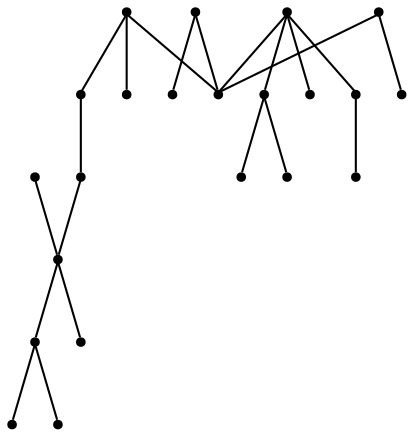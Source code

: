 graph {
  node [shape=point,comment="{\"directed\":false,\"doi\":\"10.1007/978-3-030-92931-2_12\",\"figure\":\"2 (1)\"}"]

  v0 [pos="1483.641591541344,769.4354063896046"]
  v1 [pos="1483.6385710915035,601.1837075047431"]
  v2 [pos="1483.6363454968844,515.7024319110621"]
  v3 [pos="1483.6354234648277,344.69597345939917"]
  v4 [pos="1483.6354234648277,430.2002359843543"]
  v5 [pos="1483.633197870208,259.1938411203298"]
  v6 [pos="1378.5104154424769,601.2056054977102"]
  v7 [pos="1378.5071406389652,769.4177131292254"]
  v8 [pos="1378.5081898478572,515.7023683234238"]
  v9 [pos="1273.3759645400976,769.4199148512043"]
  v10 [pos="1537.0740169008359,683.9230046469368"]
  v11 [pos="1398.1310350478798,344.69597345939917"]
  v12 [pos="1398.129985838988,259.1938411203297"]
  v13 [pos="1325.9434920362712,881.044588243012"]
  v14 [pos="1378.5102564714325,683.9260091628503"]
  v15 [pos="1293.004977816637,515.7024319110621"]
  v16 [pos="1293.004977816637,344.7001702435323"]
  v17 [pos="1273.3789531957295,683.9135459857279"]
  v18 [pos="1168.245456119616,601.2107560964189"]
  v19 [pos="1168.248603746292,769.4239844600606"]
  v20 [pos="1168.251719578759,683.9313743698385"]
  v21 [pos="1168.2485719520832,515.7013668181194"]

  v18 -- v21 [id="-2",pos="1168.245456119616,601.2107560964189 1168.2485719520832,515.7013668181194 1168.2485719520832,515.7013668181194 1168.2485719520832,515.7013668181194"]
  v19 -- v20 [id="-3",pos="1168.248603746292,769.4239844600606 1168.251719578759,683.9313743698385 1168.251719578759,683.9313743698385 1168.251719578759,683.9313743698385"]
  v19 -- v13 [id="-4",pos="1168.248603746292,769.4239844600606 1325.9434920362712,881.044588243012 1325.9434920362712,881.044588243012 1325.9434920362712,881.044588243012"]
  v9 -- v18 [id="-5",pos="1273.3759645400976,769.4199148512043 1168.245456119616,601.2107560964189 1168.245456119616,601.2107560964189 1168.245456119616,601.2107560964189"]
  v9 -- v17 [id="-6",pos="1273.3759645400976,769.4199148512043 1273.3789531957295,683.9135459857279 1273.3789531957295,683.9135459857279 1273.3789531957295,683.9135459857279"]
  v9 -- v13 [id="-7",pos="1273.3759645400976,769.4199148512043 1325.9434920362712,881.044588243012 1325.9434920362712,881.044588243012 1325.9434920362712,881.044588243012"]
  v9 -- v6 [id="-8",pos="1273.3759645400976,769.4199148512043 1378.5104154424769,601.2056054977102 1378.5104154424769,601.2056054977102 1378.5104154424769,601.2056054977102"]
  v16 -- v4 [id="-9",pos="1293.004977816637,344.7001702435323 1483.6354234648277,430.2002359843543 1483.6354234648277,430.2002359843543 1483.6354234648277,430.2002359843543"]
  v6 -- v15 [id="-10",pos="1378.5104154424769,601.2056054977102 1293.004977816637,515.7024319110621 1293.004977816637,515.7024319110621 1293.004977816637,515.7024319110621"]
  v7 -- v13 [id="-11",pos="1378.5071406389652,769.4177131292254 1325.9434920362712,881.044588243012 1325.9434920362712,881.044588243012 1325.9434920362712,881.044588243012"]
  v7 -- v14 [id="-12",pos="1378.5071406389652,769.4177131292254 1378.5102564714325,683.9260091628503 1378.5102564714325,683.9260091628503 1378.5102564714325,683.9260091628503"]
  v6 -- v8 [id="-13",pos="1378.5104154424769,601.2056054977102 1378.5081898478572,515.7023683234238 1378.5081898478572,515.7023683234238 1378.5081898478572,515.7023683234238"]
  v0 -- v13 [id="-14",pos="1483.641591541344,769.4354063896046 1325.9434920362712,881.044588243012 1325.9434920362712,881.044588243012 1325.9434920362712,881.044588243012"]
  v3 -- v12 [id="-15",pos="1483.6354234648277,344.69597345939917 1398.129985838988,259.1938411203297 1398.129985838988,259.1938411203297 1398.129985838988,259.1938411203297"]
  v4 -- v11 [id="-16",pos="1483.6354234648277,430.2002359843543 1398.1310350478798,344.69597345939917 1398.1310350478798,344.69597345939917 1398.1310350478798,344.69597345939917"]
  v1 -- v2 [id="-17",pos="1483.6385710915035,601.1837075047431 1483.6363454968844,515.7024319110621 1483.6363454968844,515.7024319110621 1483.6363454968844,515.7024319110621"]
  v2 -- v4 [id="-18",pos="1483.6363454968844,515.7024319110621 1483.6354234648277,430.2002359843543 1483.6354234648277,430.2002359843543 1483.6354234648277,430.2002359843543"]
  v4 -- v3 [id="-19",pos="1483.6354234648277,430.2002359843543 1483.6354234648277,344.69597345939917 1483.6354234648277,344.69597345939917 1483.6354234648277,344.69597345939917"]
  v3 -- v5 [id="-20",pos="1483.6354234648277,344.69597345939917 1483.633197870208,259.1938411203298 1483.633197870208,259.1938411203298 1483.633197870208,259.1938411203298"]
  v0 -- v1 [id="-21",pos="1483.641591541344,769.4354063896046 1483.6385710915035,601.1837075047431 1483.6385710915035,601.1837075047431 1483.6385710915035,601.1837075047431"]
  v0 -- v10 [id="-22",pos="1483.641591541344,769.4354063896046 1537.0740169008359,683.9230046469368 1537.0740169008359,683.9230046469368 1537.0740169008359,683.9230046469368"]
}